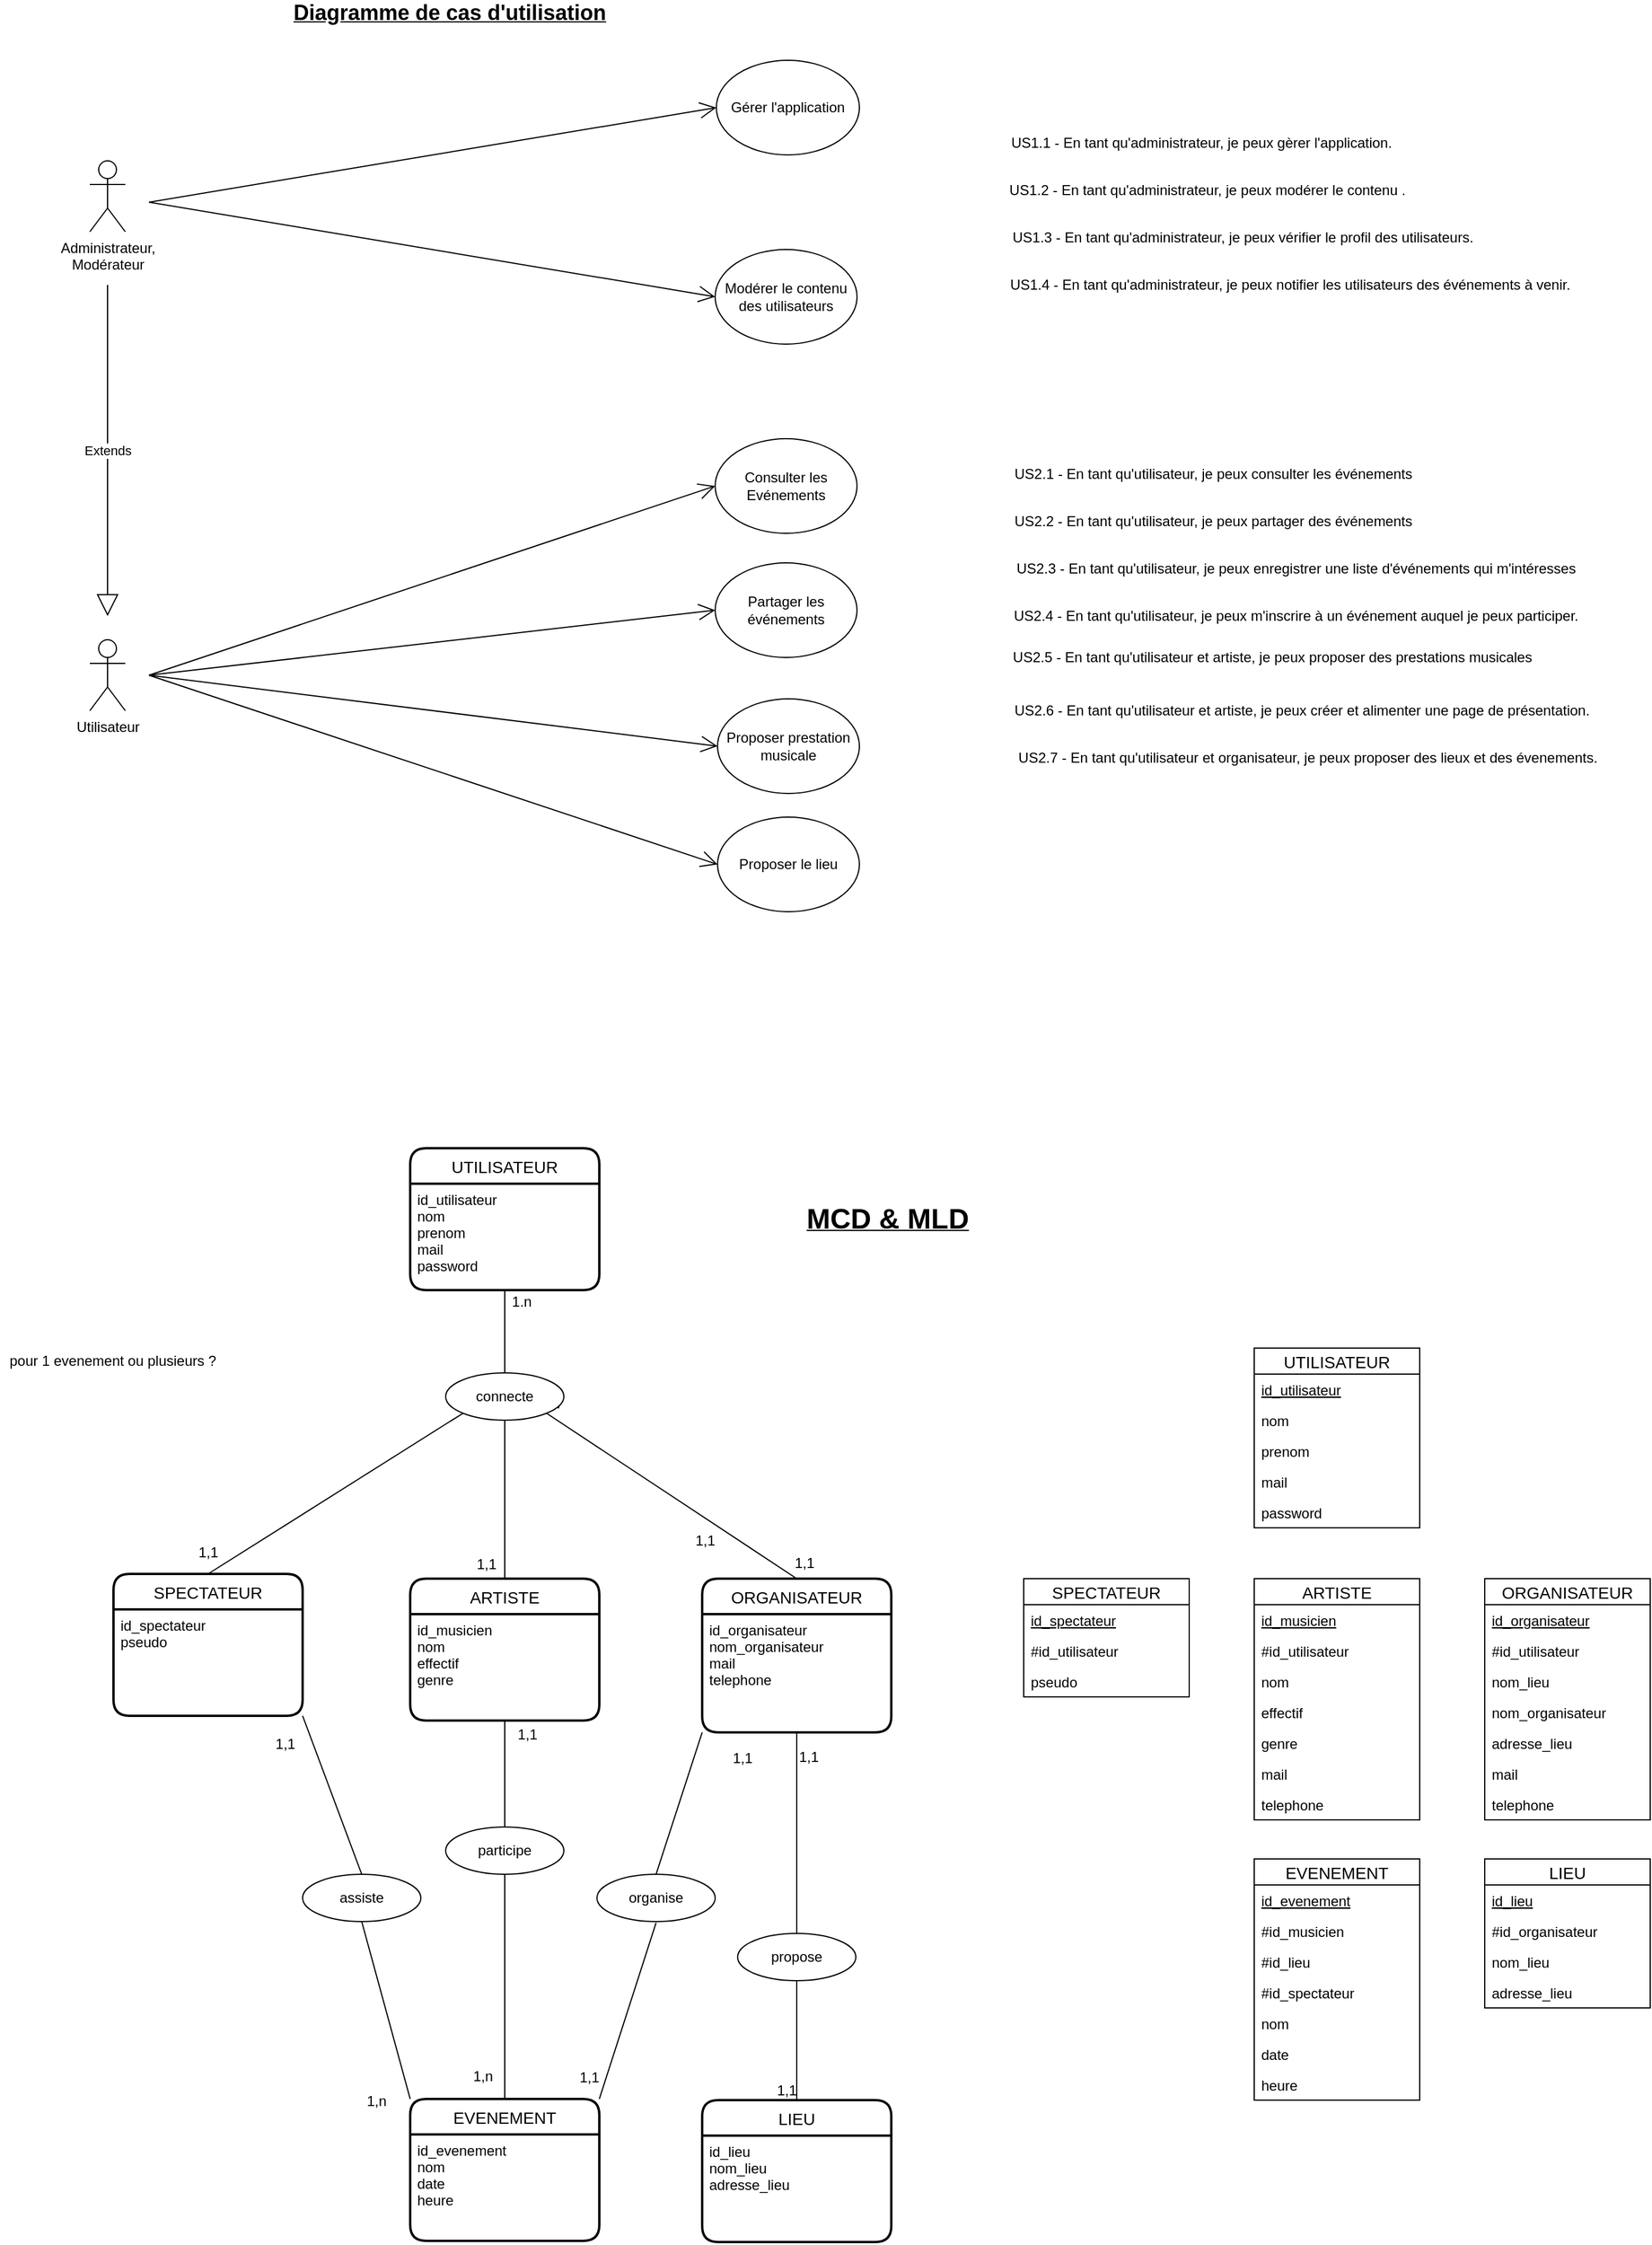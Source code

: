 <mxfile version="13.1.11" type="device"><diagram id="W8niY3c6yISpAtacuzzl" name="Page-1"><mxGraphModel dx="1673" dy="960" grid="1" gridSize="10" guides="1" tooltips="1" connect="1" arrows="1" fold="1" page="1" pageScale="1" pageWidth="827" pageHeight="1169" math="0" shadow="0"><root><mxCell id="0"/><mxCell id="1" parent="0"/><mxCell id="xclrcKa4i-gV1HcJyaMt-5" value="Administrateur,&lt;br&gt;Modérateur" style="shape=umlActor;verticalLabelPosition=bottom;labelBackgroundColor=#ffffff;verticalAlign=top;html=1;outlineConnect=0;" parent="1" vertex="1"><mxGeometry x="110" y="165" width="30" height="60" as="geometry"/></mxCell><mxCell id="xclrcKa4i-gV1HcJyaMt-10" value="Consulter les Evénements" style="ellipse;whiteSpace=wrap;html=1;" parent="1" vertex="1"><mxGeometry x="639" y="400" width="120" height="80" as="geometry"/></mxCell><mxCell id="xclrcKa4i-gV1HcJyaMt-11" value="Partager les événements" style="ellipse;whiteSpace=wrap;html=1;" parent="1" vertex="1"><mxGeometry x="639" y="505" width="120" height="80" as="geometry"/></mxCell><mxCell id="xclrcKa4i-gV1HcJyaMt-12" value="Proposer prestation musicale" style="ellipse;whiteSpace=wrap;html=1;" parent="1" vertex="1"><mxGeometry x="641" y="620" width="120" height="80" as="geometry"/></mxCell><mxCell id="xclrcKa4i-gV1HcJyaMt-14" value="Proposer le lieu" style="ellipse;whiteSpace=wrap;html=1;" parent="1" vertex="1"><mxGeometry x="641" y="720" width="120" height="80" as="geometry"/></mxCell><mxCell id="xclrcKa4i-gV1HcJyaMt-16" value="Modérer le contenu des utilisateurs" style="ellipse;whiteSpace=wrap;html=1;" parent="1" vertex="1"><mxGeometry x="639" y="240" width="120" height="80" as="geometry"/></mxCell><mxCell id="xclrcKa4i-gV1HcJyaMt-18" value="Gérer l'application" style="ellipse;whiteSpace=wrap;html=1;" parent="1" vertex="1"><mxGeometry x="640" y="80" width="121" height="80" as="geometry"/></mxCell><mxCell id="xclrcKa4i-gV1HcJyaMt-49" style="edgeStyle=orthogonalEdgeStyle;rounded=0;orthogonalLoop=1;jettySize=auto;html=1;exitX=0.5;exitY=1;exitDx=0;exitDy=0;" parent="1" edge="1"><mxGeometry relative="1" as="geometry"><mxPoint x="200" y="85" as="sourcePoint"/><mxPoint x="200" y="85" as="targetPoint"/></mxGeometry></mxCell><mxCell id="xclrcKa4i-gV1HcJyaMt-59" value="&lt;b&gt;&lt;font style=&quot;font-size: 18px&quot;&gt;&lt;u&gt;Diagramme de cas d'utilisation&lt;/u&gt;&lt;/font&gt;&lt;/b&gt;" style="text;html=1;align=center;verticalAlign=middle;resizable=0;points=[];autosize=1;" parent="1" vertex="1"><mxGeometry x="274" y="30" width="280" height="20" as="geometry"/></mxCell><mxCell id="xclrcKa4i-gV1HcJyaMt-61" value="US2.1 - En tant qu'utilisateur, je peux consulter les événements" style="text;html=1;align=center;verticalAlign=middle;resizable=0;points=[];autosize=1;" parent="1" vertex="1"><mxGeometry x="885" y="420" width="350" height="20" as="geometry"/></mxCell><mxCell id="xclrcKa4i-gV1HcJyaMt-65" value="US1.1 - En tant qu'administrateur, je peux gèrer l'application." style="text;html=1;align=center;verticalAlign=middle;resizable=0;points=[];autosize=1;" parent="1" vertex="1"><mxGeometry x="880" y="140" width="340" height="20" as="geometry"/></mxCell><mxCell id="xclrcKa4i-gV1HcJyaMt-66" value="US1.3 - En tant qu'administrateur, je peux vérifier le profil des utilisateurs." style="text;html=1;align=center;verticalAlign=middle;resizable=0;points=[];autosize=1;" parent="1" vertex="1"><mxGeometry x="880" y="220" width="410" height="20" as="geometry"/></mxCell><mxCell id="xclrcKa4i-gV1HcJyaMt-71" value="US1.2 - En tant qu'administrateur, je peux modérer le contenu ." style="text;html=1;align=center;verticalAlign=middle;resizable=0;points=[];autosize=1;" parent="1" vertex="1"><mxGeometry x="880" y="180" width="350" height="20" as="geometry"/></mxCell><mxCell id="xclrcKa4i-gV1HcJyaMt-73" value="US2.2 - En tant qu'utilisateur, je peux partager des événements" style="text;html=1;align=center;verticalAlign=middle;resizable=0;points=[];autosize=1;" parent="1" vertex="1"><mxGeometry x="885" y="460" width="350" height="20" as="geometry"/></mxCell><mxCell id="xclrcKa4i-gV1HcJyaMt-80" value="US2.5 - En tant qu'utilisateur et artiste, je peux proposer des prestations musicales" style="text;html=1;align=center;verticalAlign=middle;resizable=0;points=[];autosize=1;" parent="1" vertex="1"><mxGeometry x="885" y="575" width="450" height="20" as="geometry"/></mxCell><mxCell id="xclrcKa4i-gV1HcJyaMt-82" value="US2.7 - En tant qu'utilisateur et organisateur, je peux proposer des lieux et des évenements." style="text;html=1;align=center;verticalAlign=middle;resizable=0;points=[];autosize=1;" parent="1" vertex="1"><mxGeometry x="885" y="660" width="510" height="20" as="geometry"/></mxCell><mxCell id="xclrcKa4i-gV1HcJyaMt-85" value="Extends" style="endArrow=block;endSize=16;endFill=0;html=1;" parent="1" edge="1"><mxGeometry width="160" relative="1" as="geometry"><mxPoint x="125" y="270" as="sourcePoint"/><mxPoint x="125" y="550" as="targetPoint"/></mxGeometry></mxCell><mxCell id="xclrcKa4i-gV1HcJyaMt-87" value="Utilisateur" style="shape=umlActor;verticalLabelPosition=bottom;labelBackgroundColor=#ffffff;verticalAlign=top;html=1;" parent="1" vertex="1"><mxGeometry x="110" y="570" width="30" height="60" as="geometry"/></mxCell><mxCell id="xclrcKa4i-gV1HcJyaMt-90" value="" style="endArrow=open;endFill=1;endSize=12;html=1;entryX=0;entryY=0.5;entryDx=0;entryDy=0;" parent="1" target="xclrcKa4i-gV1HcJyaMt-16" edge="1"><mxGeometry width="160" relative="1" as="geometry"><mxPoint x="160" y="200" as="sourcePoint"/><mxPoint x="320" y="200" as="targetPoint"/></mxGeometry></mxCell><mxCell id="xclrcKa4i-gV1HcJyaMt-91" value="" style="endArrow=open;endFill=1;endSize=12;html=1;entryX=0;entryY=0.5;entryDx=0;entryDy=0;" parent="1" target="xclrcKa4i-gV1HcJyaMt-18" edge="1"><mxGeometry width="160" relative="1" as="geometry"><mxPoint x="160" y="200" as="sourcePoint"/><mxPoint x="320" y="200" as="targetPoint"/></mxGeometry></mxCell><mxCell id="xclrcKa4i-gV1HcJyaMt-92" value="" style="endArrow=open;endFill=1;endSize=12;html=1;entryX=0;entryY=0.5;entryDx=0;entryDy=0;" parent="1" target="xclrcKa4i-gV1HcJyaMt-11" edge="1"><mxGeometry width="160" relative="1" as="geometry"><mxPoint x="160" y="600" as="sourcePoint"/><mxPoint x="450" y="599.5" as="targetPoint"/></mxGeometry></mxCell><mxCell id="xclrcKa4i-gV1HcJyaMt-93" value="" style="endArrow=open;endFill=1;endSize=12;html=1;entryX=0;entryY=0.5;entryDx=0;entryDy=0;" parent="1" target="xclrcKa4i-gV1HcJyaMt-14" edge="1"><mxGeometry width="160" relative="1" as="geometry"><mxPoint x="160" y="600" as="sourcePoint"/><mxPoint x="450" y="769.5" as="targetPoint"/></mxGeometry></mxCell><mxCell id="xclrcKa4i-gV1HcJyaMt-94" value="" style="endArrow=open;endFill=1;endSize=12;html=1;entryX=0;entryY=0.5;entryDx=0;entryDy=0;" parent="1" target="xclrcKa4i-gV1HcJyaMt-12" edge="1"><mxGeometry width="160" relative="1" as="geometry"><mxPoint x="160" y="600" as="sourcePoint"/><mxPoint x="460" y="599.5" as="targetPoint"/></mxGeometry></mxCell><mxCell id="xclrcKa4i-gV1HcJyaMt-97" value="" style="endArrow=open;endFill=1;endSize=12;html=1;entryX=0;entryY=0.5;entryDx=0;entryDy=0;" parent="1" target="xclrcKa4i-gV1HcJyaMt-10" edge="1"><mxGeometry width="160" relative="1" as="geometry"><mxPoint x="160" y="600" as="sourcePoint"/><mxPoint x="450" y="439.5" as="targetPoint"/></mxGeometry></mxCell><mxCell id="bfmP63lvs2oJeU1L3cCB-1" value="US2.3 - En tant qu'utilisateur, je peux enregistrer une liste d'événements qui m'intéresses" style="text;html=1;align=center;verticalAlign=middle;resizable=0;points=[];autosize=1;" parent="1" vertex="1"><mxGeometry x="885" y="500" width="490" height="20" as="geometry"/></mxCell><mxCell id="bfmP63lvs2oJeU1L3cCB-3" value="US2.4 - En tant qu'utilisateur, je peux m'inscrire à un événement auquel je peux participer." style="text;html=1;align=center;verticalAlign=middle;resizable=0;points=[];autosize=1;" parent="1" vertex="1"><mxGeometry x="885" y="540" width="490" height="20" as="geometry"/></mxCell><mxCell id="fvd8tKqwfE72nu97JTev-1" value="US1.4 - En tant qu'administrateur, je peux notifier les utilisateurs des événements à venir." style="text;html=1;align=center;verticalAlign=middle;resizable=0;points=[];autosize=1;" parent="1" vertex="1"><mxGeometry x="880" y="260" width="490" height="20" as="geometry"/></mxCell><mxCell id="fvd8tKqwfE72nu97JTev-2" value="US2.6 - En tant qu'utilisateur et artiste, je peux créer et alimenter une page de présentation." style="text;html=1;align=center;verticalAlign=middle;resizable=0;points=[];autosize=1;" parent="1" vertex="1"><mxGeometry x="885" y="620" width="500" height="20" as="geometry"/></mxCell><mxCell id="Gi2oV7BVU0ltKER8404_-1" value="&lt;u&gt;&lt;b&gt;&lt;font style=&quot;font-size: 24px&quot;&gt;MCD &amp;amp; MLD&lt;/font&gt;&lt;/b&gt;&lt;/u&gt;" style="text;html=1;strokeColor=none;fillColor=none;align=center;verticalAlign=middle;whiteSpace=wrap;rounded=0;" vertex="1" parent="1"><mxGeometry x="700" y="1050" width="170" height="20" as="geometry"/></mxCell><mxCell id="Gi2oV7BVU0ltKER8404_-42" value="" style="endArrow=none;html=1;rounded=0;entryX=0.5;entryY=0;entryDx=0;entryDy=0;entryPerimeter=0;exitX=0.5;exitY=1;exitDx=0;exitDy=0;" edge="1" parent="1" source="Gi2oV7BVU0ltKER8404_-15" target="Gi2oV7BVU0ltKER8404_-36"><mxGeometry relative="1" as="geometry"><mxPoint x="484.5" y="1704" as="sourcePoint"/><mxPoint x="644.5" y="1704" as="targetPoint"/></mxGeometry></mxCell><mxCell id="Gi2oV7BVU0ltKER8404_-43" value="" style="resizable=0;html=1;align=left;verticalAlign=bottom;" connectable="0" vertex="1" parent="Gi2oV7BVU0ltKER8404_-42"><mxGeometry x="-1" relative="1" as="geometry"/></mxCell><mxCell id="Gi2oV7BVU0ltKER8404_-44" value="1,1" style="resizable=0;html=1;align=right;verticalAlign=bottom;" connectable="0" vertex="1" parent="Gi2oV7BVU0ltKER8404_-42"><mxGeometry x="1" relative="1" as="geometry"/></mxCell><mxCell id="Gi2oV7BVU0ltKER8404_-15" value="propose" style="ellipse;whiteSpace=wrap;html=1;align=center;" vertex="1" parent="1"><mxGeometry x="658" y="1664" width="100" height="40" as="geometry"/></mxCell><mxCell id="Gi2oV7BVU0ltKER8404_-57" value="" style="endArrow=none;html=1;rounded=0;entryX=0.5;entryY=0;entryDx=0;entryDy=0;entryPerimeter=0;exitX=0.5;exitY=1;exitDx=0;exitDy=0;" edge="1" parent="1" source="Gi2oV7BVU0ltKER8404_-7" target="Gi2oV7BVU0ltKER8404_-15"><mxGeometry relative="1" as="geometry"><mxPoint x="708" y="1494" as="sourcePoint"/><mxPoint x="708" y="1804" as="targetPoint"/></mxGeometry></mxCell><mxCell id="Gi2oV7BVU0ltKER8404_-58" value="" style="resizable=0;html=1;align=left;verticalAlign=bottom;" connectable="0" vertex="1" parent="Gi2oV7BVU0ltKER8404_-57"><mxGeometry x="-1" relative="1" as="geometry"/></mxCell><mxCell id="Gi2oV7BVU0ltKER8404_-60" value="" style="endArrow=none;html=1;rounded=0;entryX=1;entryY=0;entryDx=0;entryDy=0;" edge="1" parent="1" target="Gi2oV7BVU0ltKER8404_-2"><mxGeometry relative="1" as="geometry"><mxPoint x="589" y="1655" as="sourcePoint"/><mxPoint x="761" y="1664" as="targetPoint"/></mxGeometry></mxCell><mxCell id="Gi2oV7BVU0ltKER8404_-61" value="1,1" style="resizable=0;html=1;align=left;verticalAlign=bottom;" connectable="0" vertex="1" parent="Gi2oV7BVU0ltKER8404_-60"><mxGeometry x="-1" relative="1" as="geometry"><mxPoint x="63" y="-131" as="offset"/></mxGeometry></mxCell><mxCell id="Gi2oV7BVU0ltKER8404_-62" value="1,n" style="resizable=0;html=1;align=right;verticalAlign=bottom;" connectable="0" vertex="1" parent="Gi2oV7BVU0ltKER8404_-60"><mxGeometry x="1" relative="1" as="geometry"><mxPoint x="-89.96" y="-10.2" as="offset"/></mxGeometry></mxCell><mxCell id="Gi2oV7BVU0ltKER8404_-63" value="" style="endArrow=none;html=1;rounded=0;entryX=0.5;entryY=0;entryDx=0;entryDy=0;exitX=0.5;exitY=1;exitDx=0;exitDy=0;" edge="1" parent="1" source="Gi2oV7BVU0ltKER8404_-5" target="Gi2oV7BVU0ltKER8404_-2"><mxGeometry relative="1" as="geometry"><mxPoint x="461" y="1510" as="sourcePoint"/><mxPoint x="761" y="1664" as="targetPoint"/></mxGeometry></mxCell><mxCell id="Gi2oV7BVU0ltKER8404_-64" value="1,1" style="resizable=0;html=1;align=left;verticalAlign=bottom;" connectable="0" vertex="1" parent="Gi2oV7BVU0ltKER8404_-63"><mxGeometry x="-1" relative="1" as="geometry"><mxPoint x="9" y="20" as="offset"/></mxGeometry></mxCell><mxCell id="Gi2oV7BVU0ltKER8404_-65" value="1,1" style="resizable=0;html=1;align=right;verticalAlign=bottom;" connectable="0" vertex="1" parent="Gi2oV7BVU0ltKER8404_-63"><mxGeometry x="1" relative="1" as="geometry"><mxPoint x="80" y="-10" as="offset"/></mxGeometry></mxCell><mxCell id="Gi2oV7BVU0ltKER8404_-75" value="participe" style="ellipse;whiteSpace=wrap;html=1;align=center;" vertex="1" parent="1"><mxGeometry x="411" y="1574" width="100" height="40" as="geometry"/></mxCell><mxCell id="Gi2oV7BVU0ltKER8404_-76" value="pour 1 evenement ou plusieurs ?" style="text;html=1;align=center;verticalAlign=middle;resizable=0;points=[];autosize=1;" vertex="1" parent="1"><mxGeometry x="34" y="1170" width="190" height="20" as="geometry"/></mxCell><mxCell id="Gi2oV7BVU0ltKER8404_-14" value="organise" style="ellipse;whiteSpace=wrap;html=1;align=center;" vertex="1" parent="1"><mxGeometry x="539" y="1614" width="100" height="40" as="geometry"/></mxCell><mxCell id="Gi2oV7BVU0ltKER8404_-77" value="" style="endArrow=none;html=1;rounded=0;entryX=0.5;entryY=0;entryDx=0;entryDy=0;exitX=0;exitY=1;exitDx=0;exitDy=0;" edge="1" parent="1" source="Gi2oV7BVU0ltKER8404_-7" target="Gi2oV7BVU0ltKER8404_-14"><mxGeometry relative="1" as="geometry"><mxPoint x="708" y="1494" as="sourcePoint"/><mxPoint x="461" y="1804" as="targetPoint"/></mxGeometry></mxCell><mxCell id="Gi2oV7BVU0ltKER8404_-78" value="1,1" style="resizable=0;html=1;align=left;verticalAlign=bottom;" connectable="0" vertex="1" parent="Gi2oV7BVU0ltKER8404_-77"><mxGeometry x="-1" relative="1" as="geometry"><mxPoint x="80" y="29" as="offset"/></mxGeometry></mxCell><mxCell id="Gi2oV7BVU0ltKER8404_-80" value="" style="endArrow=none;html=1;rounded=0;exitX=0.5;exitY=1;exitDx=0;exitDy=0;entryX=0;entryY=0;entryDx=0;entryDy=0;" edge="1" parent="1" source="Gi2oV7BVU0ltKER8404_-83" target="Gi2oV7BVU0ltKER8404_-2"><mxGeometry relative="1" as="geometry"><mxPoint x="241" y="1484.0" as="sourcePoint"/><mxPoint x="461" y="1804" as="targetPoint"/></mxGeometry></mxCell><mxCell id="Gi2oV7BVU0ltKER8404_-82" value="1,n" style="resizable=0;html=1;align=right;verticalAlign=bottom;" connectable="0" vertex="1" parent="Gi2oV7BVU0ltKER8404_-80"><mxGeometry x="1" relative="1" as="geometry"><mxPoint x="-19.89" y="10.26" as="offset"/></mxGeometry></mxCell><mxCell id="Gi2oV7BVU0ltKER8404_-83" value="assiste" style="ellipse;whiteSpace=wrap;html=1;align=center;" vertex="1" parent="1"><mxGeometry x="290" y="1614" width="100" height="40" as="geometry"/></mxCell><mxCell id="Gi2oV7BVU0ltKER8404_-85" value="" style="endArrow=none;html=1;rounded=0;entryX=0.5;entryY=0;entryDx=0;entryDy=0;exitX=1;exitY=1;exitDx=0;exitDy=0;" edge="1" parent="1" source="Gi2oV7BVU0ltKER8404_-132" target="Gi2oV7BVU0ltKER8404_-83"><mxGeometry relative="1" as="geometry"><mxPoint x="240" y="1480" as="sourcePoint"/><mxPoint x="241" y="1364" as="targetPoint"/></mxGeometry></mxCell><mxCell id="Gi2oV7BVU0ltKER8404_-87" value="1,1" style="resizable=0;html=1;align=right;verticalAlign=bottom;" connectable="0" vertex="1" parent="Gi2oV7BVU0ltKER8404_-85"><mxGeometry x="1" relative="1" as="geometry"><mxPoint x="299.73" y="-273.76" as="offset"/></mxGeometry></mxCell><mxCell id="Gi2oV7BVU0ltKER8404_-88" value="" style="endArrow=none;html=1;rounded=0;entryX=0.5;entryY=0;entryDx=0;entryDy=0;exitX=0.5;exitY=1;exitDx=0;exitDy=0;" edge="1" parent="1" source="Gi2oV7BVU0ltKER8404_-50" target="Gi2oV7BVU0ltKER8404_-4"><mxGeometry relative="1" as="geometry"><mxPoint x="461" y="1150" as="sourcePoint"/><mxPoint x="724" y="1380" as="targetPoint"/></mxGeometry></mxCell><mxCell id="Gi2oV7BVU0ltKER8404_-90" value="1,1" style="resizable=0;html=1;align=right;verticalAlign=bottom;" connectable="0" vertex="1" parent="Gi2oV7BVU0ltKER8404_-88"><mxGeometry x="1" relative="1" as="geometry"><mxPoint x="-7" y="-4" as="offset"/></mxGeometry></mxCell><mxCell id="Gi2oV7BVU0ltKER8404_-91" value="" style="endArrow=none;html=1;rounded=0;entryX=0.5;entryY=0;entryDx=0;entryDy=0;exitX=1;exitY=1;exitDx=0;exitDy=0;" edge="1" parent="1" source="Gi2oV7BVU0ltKER8404_-94" target="Gi2oV7BVU0ltKER8404_-6"><mxGeometry relative="1" as="geometry"><mxPoint x="461" y="1230" as="sourcePoint"/><mxPoint x="724" y="1380" as="targetPoint"/></mxGeometry></mxCell><mxCell id="Gi2oV7BVU0ltKER8404_-92" value="M" style="resizable=0;html=1;align=left;verticalAlign=bottom;" connectable="0" vertex="1" parent="Gi2oV7BVU0ltKER8404_-91"><mxGeometry x="-1" relative="1" as="geometry"/></mxCell><mxCell id="Gi2oV7BVU0ltKER8404_-93" value="1,1" style="resizable=0;html=1;align=right;verticalAlign=bottom;" connectable="0" vertex="1" parent="Gi2oV7BVU0ltKER8404_-91"><mxGeometry x="1" relative="1" as="geometry"><mxPoint x="16.01" y="-4" as="offset"/></mxGeometry></mxCell><mxCell id="Gi2oV7BVU0ltKER8404_-94" value="connecte" style="ellipse;whiteSpace=wrap;html=1;align=center;" vertex="1" parent="1"><mxGeometry x="411" y="1190" width="100" height="40" as="geometry"/></mxCell><mxCell id="Gi2oV7BVU0ltKER8404_-95" value="1.n" style="text;html=1;align=center;verticalAlign=middle;resizable=0;points=[];autosize=1;" vertex="1" parent="1"><mxGeometry x="460" y="1120" width="30" height="20" as="geometry"/></mxCell><mxCell id="Gi2oV7BVU0ltKER8404_-6" value="ORGANISATEUR" style="swimlane;childLayout=stackLayout;horizontal=1;startSize=30;horizontalStack=0;rounded=1;fontSize=14;fontStyle=0;strokeWidth=2;resizeParent=0;resizeLast=1;shadow=0;dashed=0;align=center;" vertex="1" parent="1"><mxGeometry x="628" y="1364" width="160" height="130" as="geometry"/></mxCell><mxCell id="Gi2oV7BVU0ltKER8404_-7" value="id_organisateur&#10;nom_organisateur&#10;mail&#10;telephone&#10;" style="align=left;strokeColor=none;fillColor=none;spacingLeft=4;fontSize=12;verticalAlign=top;resizable=0;rotatable=0;part=1;" vertex="1" parent="Gi2oV7BVU0ltKER8404_-6"><mxGeometry y="30" width="160" height="100" as="geometry"/></mxCell><mxCell id="Gi2oV7BVU0ltKER8404_-2" value="EVENEMENT" style="swimlane;childLayout=stackLayout;horizontal=1;startSize=30;horizontalStack=0;rounded=1;fontSize=14;fontStyle=0;strokeWidth=2;resizeParent=0;resizeLast=1;shadow=0;dashed=0;align=center;" vertex="1" parent="1"><mxGeometry x="381" y="1804" width="160" height="120" as="geometry"/></mxCell><mxCell id="Gi2oV7BVU0ltKER8404_-3" value="id_evenement&#10;nom&#10;date&#10;heure" style="align=left;strokeColor=none;fillColor=none;spacingLeft=4;fontSize=12;verticalAlign=top;resizable=0;rotatable=0;part=1;" vertex="1" parent="Gi2oV7BVU0ltKER8404_-2"><mxGeometry y="30" width="160" height="90" as="geometry"/></mxCell><mxCell id="Gi2oV7BVU0ltKER8404_-4" value="ARTISTE" style="swimlane;childLayout=stackLayout;horizontal=1;startSize=30;horizontalStack=0;rounded=1;fontSize=14;fontStyle=0;strokeWidth=2;resizeParent=0;resizeLast=1;shadow=0;dashed=0;align=center;" vertex="1" parent="1"><mxGeometry x="381" y="1364" width="160" height="120" as="geometry"/></mxCell><mxCell id="Gi2oV7BVU0ltKER8404_-5" value="id_musicien&#10;nom&#10;effectif&#10;genre" style="align=left;strokeColor=none;fillColor=none;spacingLeft=4;fontSize=12;verticalAlign=top;resizable=0;rotatable=0;part=1;" vertex="1" parent="Gi2oV7BVU0ltKER8404_-4"><mxGeometry y="30" width="160" height="90" as="geometry"/></mxCell><mxCell id="Gi2oV7BVU0ltKER8404_-49" value="UTILISATEUR" style="swimlane;childLayout=stackLayout;horizontal=1;startSize=30;horizontalStack=0;rounded=1;fontSize=14;fontStyle=0;strokeWidth=2;resizeParent=0;resizeLast=1;shadow=0;dashed=0;align=center;" vertex="1" parent="1"><mxGeometry x="381" y="1000" width="160" height="120" as="geometry"/></mxCell><mxCell id="Gi2oV7BVU0ltKER8404_-50" value="id_utilisateur&#10;nom&#10;prenom  &#10;mail &#10;password" style="align=left;strokeColor=none;fillColor=none;spacingLeft=4;fontSize=12;verticalAlign=top;resizable=0;rotatable=0;part=1;" vertex="1" parent="Gi2oV7BVU0ltKER8404_-49"><mxGeometry y="30" width="160" height="90" as="geometry"/></mxCell><mxCell id="Gi2oV7BVU0ltKER8404_-20" value="ARTISTE" style="swimlane;fontStyle=0;childLayout=stackLayout;horizontal=1;startSize=22;horizontalStack=0;resizeParent=1;resizeParentMax=0;resizeLast=0;collapsible=1;marginBottom=0;align=center;fontSize=14;" vertex="1" parent="1"><mxGeometry x="1095" y="1364" width="140" height="204" as="geometry"/></mxCell><mxCell id="Gi2oV7BVU0ltKER8404_-21" value="id_musicien" style="text;strokeColor=none;fillColor=none;spacingLeft=4;spacingRight=4;overflow=hidden;rotatable=0;points=[[0,0.5],[1,0.5]];portConstraint=eastwest;fontSize=12;fontStyle=4" vertex="1" parent="Gi2oV7BVU0ltKER8404_-20"><mxGeometry y="22" width="140" height="26" as="geometry"/></mxCell><mxCell id="Gi2oV7BVU0ltKER8404_-127" value="#id_utilisateur" style="text;strokeColor=none;fillColor=none;spacingLeft=4;spacingRight=4;overflow=hidden;rotatable=0;points=[[0,0.5],[1,0.5]];portConstraint=eastwest;fontSize=12;fontStyle=0" vertex="1" parent="Gi2oV7BVU0ltKER8404_-20"><mxGeometry y="48" width="140" height="26" as="geometry"/></mxCell><mxCell id="Gi2oV7BVU0ltKER8404_-23" value="nom" style="text;strokeColor=none;fillColor=none;spacingLeft=4;spacingRight=4;overflow=hidden;rotatable=0;points=[[0,0.5],[1,0.5]];portConstraint=eastwest;fontSize=12;" vertex="1" parent="Gi2oV7BVU0ltKER8404_-20"><mxGeometry y="74" width="140" height="26" as="geometry"/></mxCell><mxCell id="Gi2oV7BVU0ltKER8404_-22" value="effectif" style="text;strokeColor=none;fillColor=none;spacingLeft=4;spacingRight=4;overflow=hidden;rotatable=0;points=[[0,0.5],[1,0.5]];portConstraint=eastwest;fontSize=12;" vertex="1" parent="Gi2oV7BVU0ltKER8404_-20"><mxGeometry y="100" width="140" height="26" as="geometry"/></mxCell><mxCell id="Gi2oV7BVU0ltKER8404_-28" value="genre" style="text;strokeColor=none;fillColor=none;spacingLeft=4;spacingRight=4;overflow=hidden;rotatable=0;points=[[0,0.5],[1,0.5]];portConstraint=eastwest;fontSize=12;" vertex="1" parent="Gi2oV7BVU0ltKER8404_-20"><mxGeometry y="126" width="140" height="26" as="geometry"/></mxCell><mxCell id="Gi2oV7BVU0ltKER8404_-33" value="mail" style="text;strokeColor=none;fillColor=none;spacingLeft=4;spacingRight=4;overflow=hidden;rotatable=0;points=[[0,0.5],[1,0.5]];portConstraint=eastwest;fontSize=12;" vertex="1" parent="Gi2oV7BVU0ltKER8404_-20"><mxGeometry y="152" width="140" height="26" as="geometry"/></mxCell><mxCell id="Gi2oV7BVU0ltKER8404_-34" value="telephone" style="text;strokeColor=none;fillColor=none;spacingLeft=4;spacingRight=4;overflow=hidden;rotatable=0;points=[[0,0.5],[1,0.5]];portConstraint=eastwest;fontSize=12;" vertex="1" parent="Gi2oV7BVU0ltKER8404_-20"><mxGeometry y="178" width="140" height="26" as="geometry"/></mxCell><mxCell id="Gi2oV7BVU0ltKER8404_-24" value="ORGANISATEUR" style="swimlane;fontStyle=0;childLayout=stackLayout;horizontal=1;startSize=22;horizontalStack=0;resizeParent=1;resizeParentMax=0;resizeLast=0;collapsible=1;marginBottom=0;align=center;fontSize=14;" vertex="1" parent="1"><mxGeometry x="1290" y="1364" width="140" height="204" as="geometry"/></mxCell><mxCell id="Gi2oV7BVU0ltKER8404_-25" value="id_organisateur" style="text;strokeColor=none;fillColor=none;spacingLeft=4;spacingRight=4;overflow=hidden;rotatable=0;points=[[0,0.5],[1,0.5]];portConstraint=eastwest;fontSize=12;fontStyle=4" vertex="1" parent="Gi2oV7BVU0ltKER8404_-24"><mxGeometry y="22" width="140" height="26" as="geometry"/></mxCell><mxCell id="Gi2oV7BVU0ltKER8404_-128" value="#id_utilisateur" style="text;strokeColor=none;fillColor=none;spacingLeft=4;spacingRight=4;overflow=hidden;rotatable=0;points=[[0,0.5],[1,0.5]];portConstraint=eastwest;fontSize=12;fontStyle=0" vertex="1" parent="Gi2oV7BVU0ltKER8404_-24"><mxGeometry y="48" width="140" height="26" as="geometry"/></mxCell><mxCell id="Gi2oV7BVU0ltKER8404_-26" value="nom_lieu" style="text;strokeColor=none;fillColor=none;spacingLeft=4;spacingRight=4;overflow=hidden;rotatable=0;points=[[0,0.5],[1,0.5]];portConstraint=eastwest;fontSize=12;" vertex="1" parent="Gi2oV7BVU0ltKER8404_-24"><mxGeometry y="74" width="140" height="26" as="geometry"/></mxCell><mxCell id="Gi2oV7BVU0ltKER8404_-27" value="nom_organisateur" style="text;strokeColor=none;fillColor=none;spacingLeft=4;spacingRight=4;overflow=hidden;rotatable=0;points=[[0,0.5],[1,0.5]];portConstraint=eastwest;fontSize=12;" vertex="1" parent="Gi2oV7BVU0ltKER8404_-24"><mxGeometry y="100" width="140" height="26" as="geometry"/></mxCell><mxCell id="Gi2oV7BVU0ltKER8404_-30" value="adresse_lieu" style="text;strokeColor=none;fillColor=none;spacingLeft=4;spacingRight=4;overflow=hidden;rotatable=0;points=[[0,0.5],[1,0.5]];portConstraint=eastwest;fontSize=12;" vertex="1" parent="Gi2oV7BVU0ltKER8404_-24"><mxGeometry y="126" width="140" height="26" as="geometry"/></mxCell><mxCell id="Gi2oV7BVU0ltKER8404_-31" value="mail" style="text;strokeColor=none;fillColor=none;spacingLeft=4;spacingRight=4;overflow=hidden;rotatable=0;points=[[0,0.5],[1,0.5]];portConstraint=eastwest;fontSize=12;" vertex="1" parent="Gi2oV7BVU0ltKER8404_-24"><mxGeometry y="152" width="140" height="26" as="geometry"/></mxCell><mxCell id="Gi2oV7BVU0ltKER8404_-32" value="telephone" style="text;strokeColor=none;fillColor=none;spacingLeft=4;spacingRight=4;overflow=hidden;rotatable=0;points=[[0,0.5],[1,0.5]];portConstraint=eastwest;fontSize=12;" vertex="1" parent="Gi2oV7BVU0ltKER8404_-24"><mxGeometry y="178" width="140" height="26" as="geometry"/></mxCell><mxCell id="Gi2oV7BVU0ltKER8404_-16" value="EVENEMENT" style="swimlane;fontStyle=0;childLayout=stackLayout;horizontal=1;startSize=22;horizontalStack=0;resizeParent=1;resizeParentMax=0;resizeLast=0;collapsible=1;marginBottom=0;align=center;fontSize=14;" vertex="1" parent="1"><mxGeometry x="1095" y="1601" width="140" height="204" as="geometry"/></mxCell><mxCell id="Gi2oV7BVU0ltKER8404_-17" value="id_evenement" style="text;strokeColor=none;fillColor=none;spacingLeft=4;spacingRight=4;overflow=hidden;rotatable=0;points=[[0,0.5],[1,0.5]];portConstraint=eastwest;fontSize=12;fontStyle=4" vertex="1" parent="Gi2oV7BVU0ltKER8404_-16"><mxGeometry y="22" width="140" height="26" as="geometry"/></mxCell><mxCell id="Gi2oV7BVU0ltKER8404_-113" value="#id_musicien" style="text;strokeColor=none;fillColor=none;spacingLeft=4;spacingRight=4;overflow=hidden;rotatable=0;points=[[0,0.5],[1,0.5]];portConstraint=eastwest;fontSize=12;fontStyle=0" vertex="1" parent="Gi2oV7BVU0ltKER8404_-16"><mxGeometry y="48" width="140" height="26" as="geometry"/></mxCell><mxCell id="Gi2oV7BVU0ltKER8404_-114" value="#id_lieu" style="text;strokeColor=none;fillColor=none;spacingLeft=4;spacingRight=4;overflow=hidden;rotatable=0;points=[[0,0.5],[1,0.5]];portConstraint=eastwest;fontSize=12;fontStyle=0" vertex="1" parent="Gi2oV7BVU0ltKER8404_-16"><mxGeometry y="74" width="140" height="26" as="geometry"/></mxCell><mxCell id="Gi2oV7BVU0ltKER8404_-117" value="#id_spectateur" style="text;strokeColor=none;fillColor=none;spacingLeft=4;spacingRight=4;overflow=hidden;rotatable=0;points=[[0,0.5],[1,0.5]];portConstraint=eastwest;fontSize=12;fontStyle=0" vertex="1" parent="Gi2oV7BVU0ltKER8404_-16"><mxGeometry y="100" width="140" height="26" as="geometry"/></mxCell><mxCell id="Gi2oV7BVU0ltKER8404_-35" value="nom" style="text;strokeColor=none;fillColor=none;spacingLeft=4;spacingRight=4;overflow=hidden;rotatable=0;points=[[0,0.5],[1,0.5]];portConstraint=eastwest;fontSize=12;" vertex="1" parent="Gi2oV7BVU0ltKER8404_-16"><mxGeometry y="126" width="140" height="26" as="geometry"/></mxCell><mxCell id="Gi2oV7BVU0ltKER8404_-18" value="date" style="text;strokeColor=none;fillColor=none;spacingLeft=4;spacingRight=4;overflow=hidden;rotatable=0;points=[[0,0.5],[1,0.5]];portConstraint=eastwest;fontSize=12;" vertex="1" parent="Gi2oV7BVU0ltKER8404_-16"><mxGeometry y="152" width="140" height="26" as="geometry"/></mxCell><mxCell id="Gi2oV7BVU0ltKER8404_-19" value="heure" style="text;strokeColor=none;fillColor=none;spacingLeft=4;spacingRight=4;overflow=hidden;rotatable=0;points=[[0,0.5],[1,0.5]];portConstraint=eastwest;fontSize=12;" vertex="1" parent="Gi2oV7BVU0ltKER8404_-16"><mxGeometry y="178" width="140" height="26" as="geometry"/></mxCell><mxCell id="Gi2oV7BVU0ltKER8404_-36" value="LIEU" style="swimlane;childLayout=stackLayout;horizontal=1;startSize=30;horizontalStack=0;rounded=1;fontSize=14;fontStyle=0;strokeWidth=2;resizeParent=0;resizeLast=1;shadow=0;dashed=0;align=center;" vertex="1" parent="1"><mxGeometry x="628" y="1805.01" width="160" height="120" as="geometry"/></mxCell><mxCell id="Gi2oV7BVU0ltKER8404_-37" value="id_lieu&#10;nom_lieu&#10;adresse_lieu&#10;" style="align=left;strokeColor=none;fillColor=none;spacingLeft=4;fontSize=12;verticalAlign=top;resizable=0;rotatable=0;part=1;" vertex="1" parent="Gi2oV7BVU0ltKER8404_-36"><mxGeometry y="30" width="160" height="90" as="geometry"/></mxCell><mxCell id="Gi2oV7BVU0ltKER8404_-38" value="LIEU" style="swimlane;fontStyle=0;childLayout=stackLayout;horizontal=1;startSize=22;horizontalStack=0;resizeParent=1;resizeParentMax=0;resizeLast=0;collapsible=1;marginBottom=0;align=center;fontSize=14;" vertex="1" parent="1"><mxGeometry x="1290" y="1601" width="140" height="126" as="geometry"/></mxCell><mxCell id="Gi2oV7BVU0ltKER8404_-39" value="id_lieu" style="text;strokeColor=none;fillColor=none;spacingLeft=4;spacingRight=4;overflow=hidden;rotatable=0;points=[[0,0.5],[1,0.5]];portConstraint=eastwest;fontSize=12;fontStyle=4" vertex="1" parent="Gi2oV7BVU0ltKER8404_-38"><mxGeometry y="22" width="140" height="26" as="geometry"/></mxCell><mxCell id="Gi2oV7BVU0ltKER8404_-116" value="#id_organisateur" style="text;strokeColor=none;fillColor=none;spacingLeft=4;spacingRight=4;overflow=hidden;rotatable=0;points=[[0,0.5],[1,0.5]];portConstraint=eastwest;fontSize=12;fontStyle=0" vertex="1" parent="Gi2oV7BVU0ltKER8404_-38"><mxGeometry y="48" width="140" height="26" as="geometry"/></mxCell><mxCell id="Gi2oV7BVU0ltKER8404_-40" value="nom_lieu" style="text;strokeColor=none;fillColor=none;spacingLeft=4;spacingRight=4;overflow=hidden;rotatable=0;points=[[0,0.5],[1,0.5]];portConstraint=eastwest;fontSize=12;" vertex="1" parent="Gi2oV7BVU0ltKER8404_-38"><mxGeometry y="74" width="140" height="26" as="geometry"/></mxCell><mxCell id="Gi2oV7BVU0ltKER8404_-41" value="adresse_lieu" style="text;strokeColor=none;fillColor=none;spacingLeft=4;spacingRight=4;overflow=hidden;rotatable=0;points=[[0,0.5],[1,0.5]];portConstraint=eastwest;fontSize=12;" vertex="1" parent="Gi2oV7BVU0ltKER8404_-38"><mxGeometry y="100" width="140" height="26" as="geometry"/></mxCell><mxCell id="Gi2oV7BVU0ltKER8404_-99" value="UTILISATEUR" style="swimlane;fontStyle=0;childLayout=stackLayout;horizontal=1;startSize=22;horizontalStack=0;resizeParent=1;resizeParentMax=0;resizeLast=0;collapsible=1;marginBottom=0;align=center;fontSize=14;" vertex="1" parent="1"><mxGeometry x="1095" y="1169" width="140" height="152" as="geometry"/></mxCell><mxCell id="Gi2oV7BVU0ltKER8404_-100" value="id_utilisateur" style="text;strokeColor=none;fillColor=none;spacingLeft=4;spacingRight=4;overflow=hidden;rotatable=0;points=[[0,0.5],[1,0.5]];portConstraint=eastwest;fontSize=12;fontStyle=4" vertex="1" parent="Gi2oV7BVU0ltKER8404_-99"><mxGeometry y="22" width="140" height="26" as="geometry"/></mxCell><mxCell id="Gi2oV7BVU0ltKER8404_-101" value="nom" style="text;strokeColor=none;fillColor=none;spacingLeft=4;spacingRight=4;overflow=hidden;rotatable=0;points=[[0,0.5],[1,0.5]];portConstraint=eastwest;fontSize=12;" vertex="1" parent="Gi2oV7BVU0ltKER8404_-99"><mxGeometry y="48" width="140" height="26" as="geometry"/></mxCell><mxCell id="Gi2oV7BVU0ltKER8404_-102" value="prenom" style="text;strokeColor=none;fillColor=none;spacingLeft=4;spacingRight=4;overflow=hidden;rotatable=0;points=[[0,0.5],[1,0.5]];portConstraint=eastwest;fontSize=12;" vertex="1" parent="Gi2oV7BVU0ltKER8404_-99"><mxGeometry y="74" width="140" height="26" as="geometry"/></mxCell><mxCell id="Gi2oV7BVU0ltKER8404_-107" value="mail" style="text;strokeColor=none;fillColor=none;spacingLeft=4;spacingRight=4;overflow=hidden;rotatable=0;points=[[0,0.5],[1,0.5]];portConstraint=eastwest;fontSize=12;" vertex="1" parent="Gi2oV7BVU0ltKER8404_-99"><mxGeometry y="100" width="140" height="26" as="geometry"/></mxCell><mxCell id="Gi2oV7BVU0ltKER8404_-108" value="password" style="text;strokeColor=none;fillColor=none;spacingLeft=4;spacingRight=4;overflow=hidden;rotatable=0;points=[[0,0.5],[1,0.5]];portConstraint=eastwest;fontSize=12;" vertex="1" parent="Gi2oV7BVU0ltKER8404_-99"><mxGeometry y="126" width="140" height="26" as="geometry"/></mxCell><mxCell id="Gi2oV7BVU0ltKER8404_-131" value="SPECTATEUR" style="swimlane;childLayout=stackLayout;horizontal=1;startSize=30;horizontalStack=0;rounded=1;fontSize=14;fontStyle=0;strokeWidth=2;resizeParent=0;resizeLast=1;shadow=0;dashed=0;align=center;" vertex="1" parent="1"><mxGeometry x="130" y="1360" width="160" height="120" as="geometry"/></mxCell><mxCell id="Gi2oV7BVU0ltKER8404_-132" value="id_spectateur&#10;pseudo" style="align=left;strokeColor=none;fillColor=none;spacingLeft=4;fontSize=12;verticalAlign=top;resizable=0;rotatable=0;part=1;" vertex="1" parent="Gi2oV7BVU0ltKER8404_-131"><mxGeometry y="30" width="160" height="90" as="geometry"/></mxCell><mxCell id="Gi2oV7BVU0ltKER8404_-133" value="" style="endArrow=none;html=1;rounded=0;entryX=0;entryY=1;entryDx=0;entryDy=0;exitX=0.5;exitY=0;exitDx=0;exitDy=0;" edge="1" parent="1" source="Gi2oV7BVU0ltKER8404_-131" target="Gi2oV7BVU0ltKER8404_-94"><mxGeometry relative="1" as="geometry"><mxPoint x="210" y="1310" as="sourcePoint"/><mxPoint x="900" y="1460" as="targetPoint"/></mxGeometry></mxCell><mxCell id="Gi2oV7BVU0ltKER8404_-134" value="1,1" style="resizable=0;html=1;align=left;verticalAlign=bottom;" connectable="0" vertex="1" parent="Gi2oV7BVU0ltKER8404_-133"><mxGeometry x="-1" relative="1" as="geometry"><mxPoint x="-10" y="-10" as="offset"/></mxGeometry></mxCell><mxCell id="Gi2oV7BVU0ltKER8404_-136" value="1,1" style="text;html=1;align=center;verticalAlign=middle;resizable=0;points=[];autosize=1;" vertex="1" parent="1"><mxGeometry x="260" y="1494" width="30" height="20" as="geometry"/></mxCell><mxCell id="Gi2oV7BVU0ltKER8404_-137" value="SPECTATEUR" style="swimlane;fontStyle=0;childLayout=stackLayout;horizontal=1;startSize=22;horizontalStack=0;resizeParent=1;resizeParentMax=0;resizeLast=0;collapsible=1;marginBottom=0;align=center;fontSize=14;" vertex="1" parent="1"><mxGeometry x="900" y="1364" width="140" height="100" as="geometry"/></mxCell><mxCell id="Gi2oV7BVU0ltKER8404_-138" value="id_spectateur" style="text;strokeColor=none;fillColor=none;spacingLeft=4;spacingRight=4;overflow=hidden;rotatable=0;points=[[0,0.5],[1,0.5]];portConstraint=eastwest;fontSize=12;fontStyle=4" vertex="1" parent="Gi2oV7BVU0ltKER8404_-137"><mxGeometry y="22" width="140" height="26" as="geometry"/></mxCell><mxCell id="Gi2oV7BVU0ltKER8404_-142" value="#id_utilisateur" style="text;strokeColor=none;fillColor=none;spacingLeft=4;spacingRight=4;overflow=hidden;rotatable=0;points=[[0,0.5],[1,0.5]];portConstraint=eastwest;fontSize=12;fontStyle=0" vertex="1" parent="Gi2oV7BVU0ltKER8404_-137"><mxGeometry y="48" width="140" height="26" as="geometry"/></mxCell><mxCell id="Gi2oV7BVU0ltKER8404_-141" value="pseudo" style="text;strokeColor=none;fillColor=none;spacingLeft=4;spacingRight=4;overflow=hidden;rotatable=0;points=[[0,0.5],[1,0.5]];portConstraint=eastwest;fontSize=12;" vertex="1" parent="Gi2oV7BVU0ltKER8404_-137"><mxGeometry y="74" width="140" height="26" as="geometry"/></mxCell></root></mxGraphModel></diagram></mxfile>